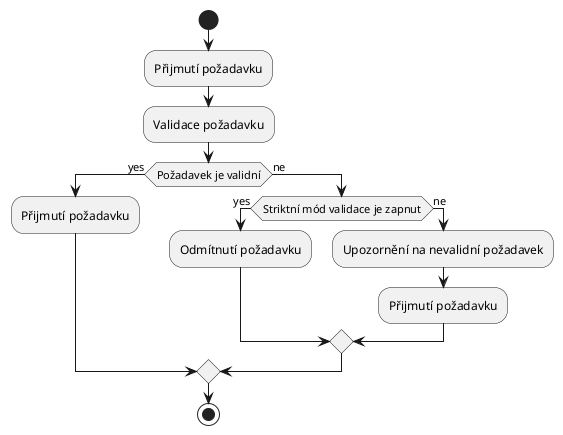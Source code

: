 @startuml
start

:Přijmutí požadavku;
:Validace požadavku;
if (Požadavek je validní) then (yes)
    :Přijmutí požadavku;
else (ne)
    if (Striktní mód validace je zapnut) then (yes)
        :Odmítnutí požadavku;
    else (ne)
        :Upozornění na nevalidní požadavek;
        :Přijmutí požadavku;
    endif
endif

stop
@enduml
